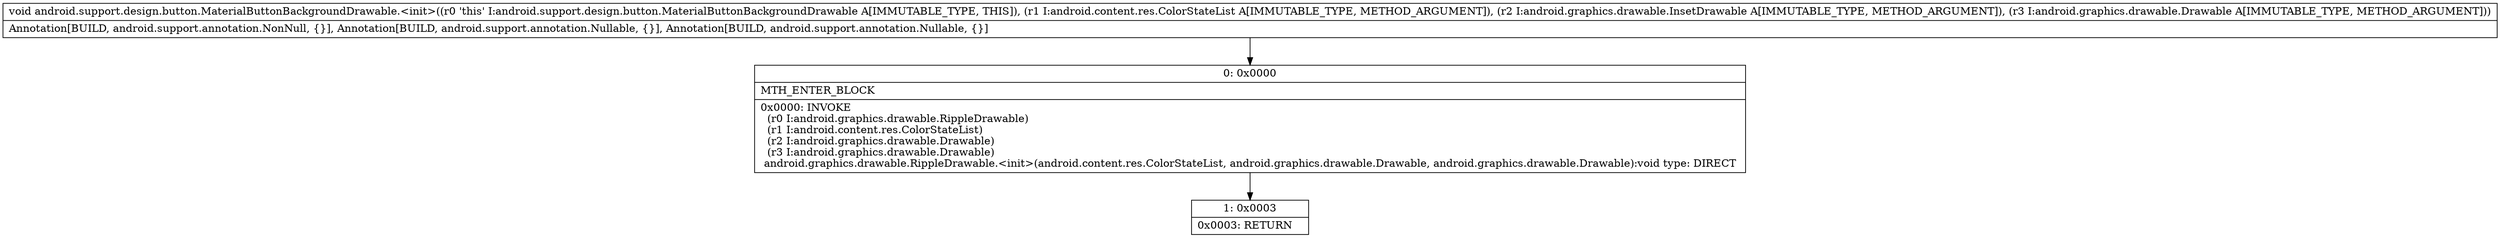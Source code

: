digraph "CFG forandroid.support.design.button.MaterialButtonBackgroundDrawable.\<init\>(Landroid\/content\/res\/ColorStateList;Landroid\/graphics\/drawable\/InsetDrawable;Landroid\/graphics\/drawable\/Drawable;)V" {
Node_0 [shape=record,label="{0\:\ 0x0000|MTH_ENTER_BLOCK\l|0x0000: INVOKE  \l  (r0 I:android.graphics.drawable.RippleDrawable)\l  (r1 I:android.content.res.ColorStateList)\l  (r2 I:android.graphics.drawable.Drawable)\l  (r3 I:android.graphics.drawable.Drawable)\l android.graphics.drawable.RippleDrawable.\<init\>(android.content.res.ColorStateList, android.graphics.drawable.Drawable, android.graphics.drawable.Drawable):void type: DIRECT \l}"];
Node_1 [shape=record,label="{1\:\ 0x0003|0x0003: RETURN   \l}"];
MethodNode[shape=record,label="{void android.support.design.button.MaterialButtonBackgroundDrawable.\<init\>((r0 'this' I:android.support.design.button.MaterialButtonBackgroundDrawable A[IMMUTABLE_TYPE, THIS]), (r1 I:android.content.res.ColorStateList A[IMMUTABLE_TYPE, METHOD_ARGUMENT]), (r2 I:android.graphics.drawable.InsetDrawable A[IMMUTABLE_TYPE, METHOD_ARGUMENT]), (r3 I:android.graphics.drawable.Drawable A[IMMUTABLE_TYPE, METHOD_ARGUMENT]))  | Annotation[BUILD, android.support.annotation.NonNull, \{\}], Annotation[BUILD, android.support.annotation.Nullable, \{\}], Annotation[BUILD, android.support.annotation.Nullable, \{\}]\l}"];
MethodNode -> Node_0;
Node_0 -> Node_1;
}

